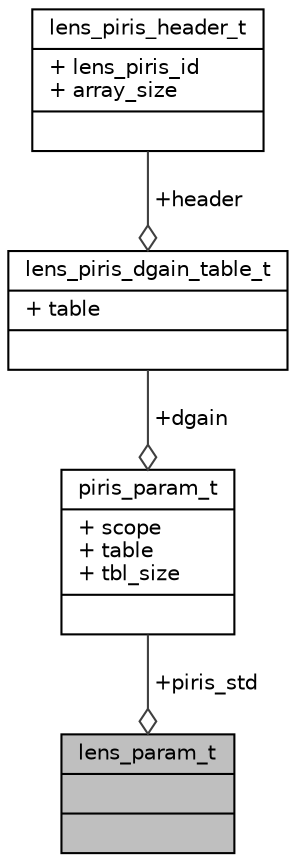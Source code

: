 digraph "lens_param_t"
{
 // INTERACTIVE_SVG=YES
 // LATEX_PDF_SIZE
  bgcolor="transparent";
  edge [fontname="Helvetica",fontsize="10",labelfontname="Helvetica",labelfontsize="10"];
  node [fontname="Helvetica",fontsize="10",shape=record];
  Node1 [label="{lens_param_t\n||}",height=0.2,width=0.4,color="black", fillcolor="grey75", style="filled", fontcolor="black",tooltip="Description of PIRIS structure."];
  Node2 -> Node1 [color="grey25",fontsize="10",style="solid",label=" +piris_std" ,arrowhead="odiamond",fontname="Helvetica"];
  Node2 [label="{piris_param_t\n|+ scope\l+ table\l+ tbl_size\l|}",height=0.2,width=0.4,color="black",URL="$d3/daa/structpiris__param__t.html",tooltip="Description of PIRIS parameters."];
  Node3 -> Node2 [color="grey25",fontsize="10",style="solid",label=" +dgain" ,arrowhead="odiamond",fontname="Helvetica"];
  Node3 [label="{lens_piris_dgain_table_t\n|+ table\l|}",height=0.2,width=0.4,color="black",URL="$d0/d78/structlens__piris__dgain__table__t.html",tooltip=" "];
  Node4 -> Node3 [color="grey25",fontsize="10",style="solid",label=" +header" ,arrowhead="odiamond",fontname="Helvetica"];
  Node4 [label="{lens_piris_header_t\n|+ lens_piris_id\l+ array_size\l|}",height=0.2,width=0.4,color="black",URL="$d6/dda/structlens__piris__header__t.html",tooltip=" "];
}
